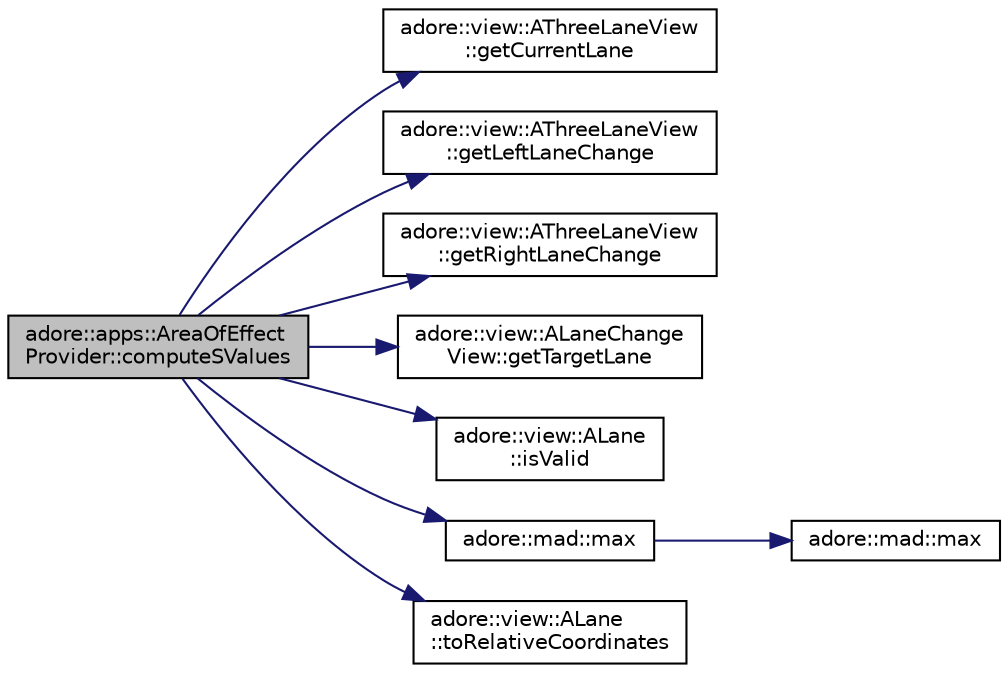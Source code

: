 digraph "adore::apps::AreaOfEffectProvider::computeSValues"
{
 // LATEX_PDF_SIZE
  edge [fontname="Helvetica",fontsize="10",labelfontname="Helvetica",labelfontsize="10"];
  node [fontname="Helvetica",fontsize="10",shape=record];
  rankdir="LR";
  Node1 [label="adore::apps::AreaOfEffect\lProvider::computeSValues",height=0.2,width=0.4,color="black", fillcolor="grey75", style="filled", fontcolor="black",tooltip=" "];
  Node1 -> Node2 [color="midnightblue",fontsize="10",style="solid",fontname="Helvetica"];
  Node2 [label="adore::view::AThreeLaneView\l::getCurrentLane",height=0.2,width=0.4,color="black", fillcolor="white", style="filled",URL="$classadore_1_1view_1_1AThreeLaneView.html#a02e9884b75afbdfed337165659384592",tooltip=" "];
  Node1 -> Node3 [color="midnightblue",fontsize="10",style="solid",fontname="Helvetica"];
  Node3 [label="adore::view::AThreeLaneView\l::getLeftLaneChange",height=0.2,width=0.4,color="black", fillcolor="white", style="filled",URL="$classadore_1_1view_1_1AThreeLaneView.html#a365dddde9aca0141d197f928a60c1910",tooltip=" "];
  Node1 -> Node4 [color="midnightblue",fontsize="10",style="solid",fontname="Helvetica"];
  Node4 [label="adore::view::AThreeLaneView\l::getRightLaneChange",height=0.2,width=0.4,color="black", fillcolor="white", style="filled",URL="$classadore_1_1view_1_1AThreeLaneView.html#ae065e8721426a69b13b7b4a67c6ea5c7",tooltip=" "];
  Node1 -> Node5 [color="midnightblue",fontsize="10",style="solid",fontname="Helvetica"];
  Node5 [label="adore::view::ALaneChange\lView::getTargetLane",height=0.2,width=0.4,color="black", fillcolor="white", style="filled",URL="$classadore_1_1view_1_1ALaneChangeView.html#a843001a04d0823731b89ff25f75501d5",tooltip=" "];
  Node1 -> Node6 [color="midnightblue",fontsize="10",style="solid",fontname="Helvetica"];
  Node6 [label="adore::view::ALane\l::isValid",height=0.2,width=0.4,color="black", fillcolor="white", style="filled",URL="$classadore_1_1view_1_1ALane.html#a7995d6c08470c31414ecd7891ec16f05",tooltip=" "];
  Node1 -> Node7 [color="midnightblue",fontsize="10",style="solid",fontname="Helvetica"];
  Node7 [label="adore::mad::max",height=0.2,width=0.4,color="black", fillcolor="white", style="filled",URL="$namespaceadore_1_1mad.html#adea062854ef0b105a3fdca8cf2aca945",tooltip=" "];
  Node7 -> Node8 [color="midnightblue",fontsize="10",style="solid",fontname="Helvetica"];
  Node8 [label="adore::mad::max",height=0.2,width=0.4,color="black", fillcolor="white", style="filled",URL="$namespaceadore_1_1mad.html#a618a8842fed7b9375957b1e393c58492",tooltip=" "];
  Node1 -> Node9 [color="midnightblue",fontsize="10",style="solid",fontname="Helvetica"];
  Node9 [label="adore::view::ALane\l::toRelativeCoordinates",height=0.2,width=0.4,color="black", fillcolor="white", style="filled",URL="$classadore_1_1view_1_1ALane.html#a1b5c56e477e4aee683a785f782628b33",tooltip=" "];
}

